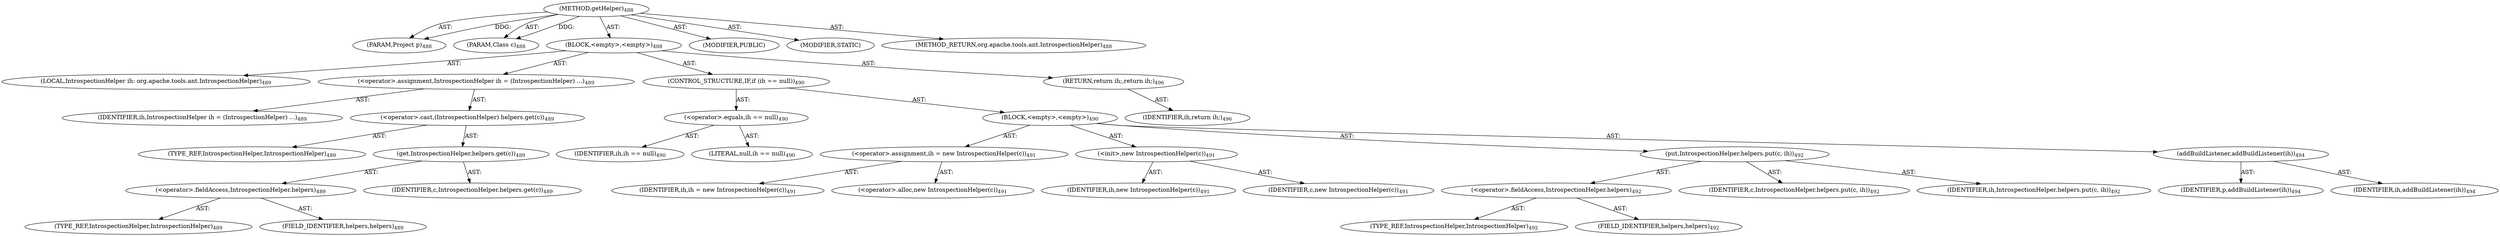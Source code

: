 digraph "getHelper" {  
"111669149699" [label = <(METHOD,getHelper)<SUB>488</SUB>> ]
"115964117054" [label = <(PARAM,Project p)<SUB>488</SUB>> ]
"115964117055" [label = <(PARAM,Class c)<SUB>488</SUB>> ]
"25769803810" [label = <(BLOCK,&lt;empty&gt;,&lt;empty&gt;)<SUB>488</SUB>> ]
"94489280538" [label = <(LOCAL,IntrospectionHelper ih: org.apache.tools.ant.IntrospectionHelper)<SUB>489</SUB>> ]
"30064771332" [label = <(&lt;operator&gt;.assignment,IntrospectionHelper ih = (IntrospectionHelper) ...)<SUB>489</SUB>> ]
"68719477021" [label = <(IDENTIFIER,ih,IntrospectionHelper ih = (IntrospectionHelper) ...)<SUB>489</SUB>> ]
"30064771333" [label = <(&lt;operator&gt;.cast,(IntrospectionHelper) helpers.get(c))<SUB>489</SUB>> ]
"180388626435" [label = <(TYPE_REF,IntrospectionHelper,IntrospectionHelper)<SUB>489</SUB>> ]
"30064771334" [label = <(get,IntrospectionHelper.helpers.get(c))<SUB>489</SUB>> ]
"30064771335" [label = <(&lt;operator&gt;.fieldAccess,IntrospectionHelper.helpers)<SUB>489</SUB>> ]
"180388626436" [label = <(TYPE_REF,IntrospectionHelper,IntrospectionHelper)<SUB>489</SUB>> ]
"55834574908" [label = <(FIELD_IDENTIFIER,helpers,helpers)<SUB>489</SUB>> ]
"68719477022" [label = <(IDENTIFIER,c,IntrospectionHelper.helpers.get(c))<SUB>489</SUB>> ]
"47244640288" [label = <(CONTROL_STRUCTURE,IF,if (ih == null))<SUB>490</SUB>> ]
"30064771336" [label = <(&lt;operator&gt;.equals,ih == null)<SUB>490</SUB>> ]
"68719477023" [label = <(IDENTIFIER,ih,ih == null)<SUB>490</SUB>> ]
"90194313268" [label = <(LITERAL,null,ih == null)<SUB>490</SUB>> ]
"25769803811" [label = <(BLOCK,&lt;empty&gt;,&lt;empty&gt;)<SUB>490</SUB>> ]
"30064771337" [label = <(&lt;operator&gt;.assignment,ih = new IntrospectionHelper(c))<SUB>491</SUB>> ]
"68719477024" [label = <(IDENTIFIER,ih,ih = new IntrospectionHelper(c))<SUB>491</SUB>> ]
"30064771338" [label = <(&lt;operator&gt;.alloc,new IntrospectionHelper(c))<SUB>491</SUB>> ]
"30064771339" [label = <(&lt;init&gt;,new IntrospectionHelper(c))<SUB>491</SUB>> ]
"68719477025" [label = <(IDENTIFIER,ih,new IntrospectionHelper(c))<SUB>491</SUB>> ]
"68719477026" [label = <(IDENTIFIER,c,new IntrospectionHelper(c))<SUB>491</SUB>> ]
"30064771340" [label = <(put,IntrospectionHelper.helpers.put(c, ih))<SUB>492</SUB>> ]
"30064771341" [label = <(&lt;operator&gt;.fieldAccess,IntrospectionHelper.helpers)<SUB>492</SUB>> ]
"180388626437" [label = <(TYPE_REF,IntrospectionHelper,IntrospectionHelper)<SUB>492</SUB>> ]
"55834574909" [label = <(FIELD_IDENTIFIER,helpers,helpers)<SUB>492</SUB>> ]
"68719477027" [label = <(IDENTIFIER,c,IntrospectionHelper.helpers.put(c, ih))<SUB>492</SUB>> ]
"68719477028" [label = <(IDENTIFIER,ih,IntrospectionHelper.helpers.put(c, ih))<SUB>492</SUB>> ]
"30064771342" [label = <(addBuildListener,addBuildListener(ih))<SUB>494</SUB>> ]
"68719477029" [label = <(IDENTIFIER,p,addBuildListener(ih))<SUB>494</SUB>> ]
"68719477030" [label = <(IDENTIFIER,ih,addBuildListener(ih))<SUB>494</SUB>> ]
"146028888068" [label = <(RETURN,return ih;,return ih;)<SUB>496</SUB>> ]
"68719477031" [label = <(IDENTIFIER,ih,return ih;)<SUB>496</SUB>> ]
"133143986193" [label = <(MODIFIER,PUBLIC)> ]
"133143986194" [label = <(MODIFIER,STATIC)> ]
"128849018883" [label = <(METHOD_RETURN,org.apache.tools.ant.IntrospectionHelper)<SUB>488</SUB>> ]
  "111669149699" -> "115964117054"  [ label = "AST: "] 
  "111669149699" -> "115964117055"  [ label = "AST: "] 
  "111669149699" -> "25769803810"  [ label = "AST: "] 
  "111669149699" -> "133143986193"  [ label = "AST: "] 
  "111669149699" -> "133143986194"  [ label = "AST: "] 
  "111669149699" -> "128849018883"  [ label = "AST: "] 
  "25769803810" -> "94489280538"  [ label = "AST: "] 
  "25769803810" -> "30064771332"  [ label = "AST: "] 
  "25769803810" -> "47244640288"  [ label = "AST: "] 
  "25769803810" -> "146028888068"  [ label = "AST: "] 
  "30064771332" -> "68719477021"  [ label = "AST: "] 
  "30064771332" -> "30064771333"  [ label = "AST: "] 
  "30064771333" -> "180388626435"  [ label = "AST: "] 
  "30064771333" -> "30064771334"  [ label = "AST: "] 
  "30064771334" -> "30064771335"  [ label = "AST: "] 
  "30064771334" -> "68719477022"  [ label = "AST: "] 
  "30064771335" -> "180388626436"  [ label = "AST: "] 
  "30064771335" -> "55834574908"  [ label = "AST: "] 
  "47244640288" -> "30064771336"  [ label = "AST: "] 
  "47244640288" -> "25769803811"  [ label = "AST: "] 
  "30064771336" -> "68719477023"  [ label = "AST: "] 
  "30064771336" -> "90194313268"  [ label = "AST: "] 
  "25769803811" -> "30064771337"  [ label = "AST: "] 
  "25769803811" -> "30064771339"  [ label = "AST: "] 
  "25769803811" -> "30064771340"  [ label = "AST: "] 
  "25769803811" -> "30064771342"  [ label = "AST: "] 
  "30064771337" -> "68719477024"  [ label = "AST: "] 
  "30064771337" -> "30064771338"  [ label = "AST: "] 
  "30064771339" -> "68719477025"  [ label = "AST: "] 
  "30064771339" -> "68719477026"  [ label = "AST: "] 
  "30064771340" -> "30064771341"  [ label = "AST: "] 
  "30064771340" -> "68719477027"  [ label = "AST: "] 
  "30064771340" -> "68719477028"  [ label = "AST: "] 
  "30064771341" -> "180388626437"  [ label = "AST: "] 
  "30064771341" -> "55834574909"  [ label = "AST: "] 
  "30064771342" -> "68719477029"  [ label = "AST: "] 
  "30064771342" -> "68719477030"  [ label = "AST: "] 
  "146028888068" -> "68719477031"  [ label = "AST: "] 
  "111669149699" -> "115964117054"  [ label = "DDG: "] 
  "111669149699" -> "115964117055"  [ label = "DDG: "] 
}
